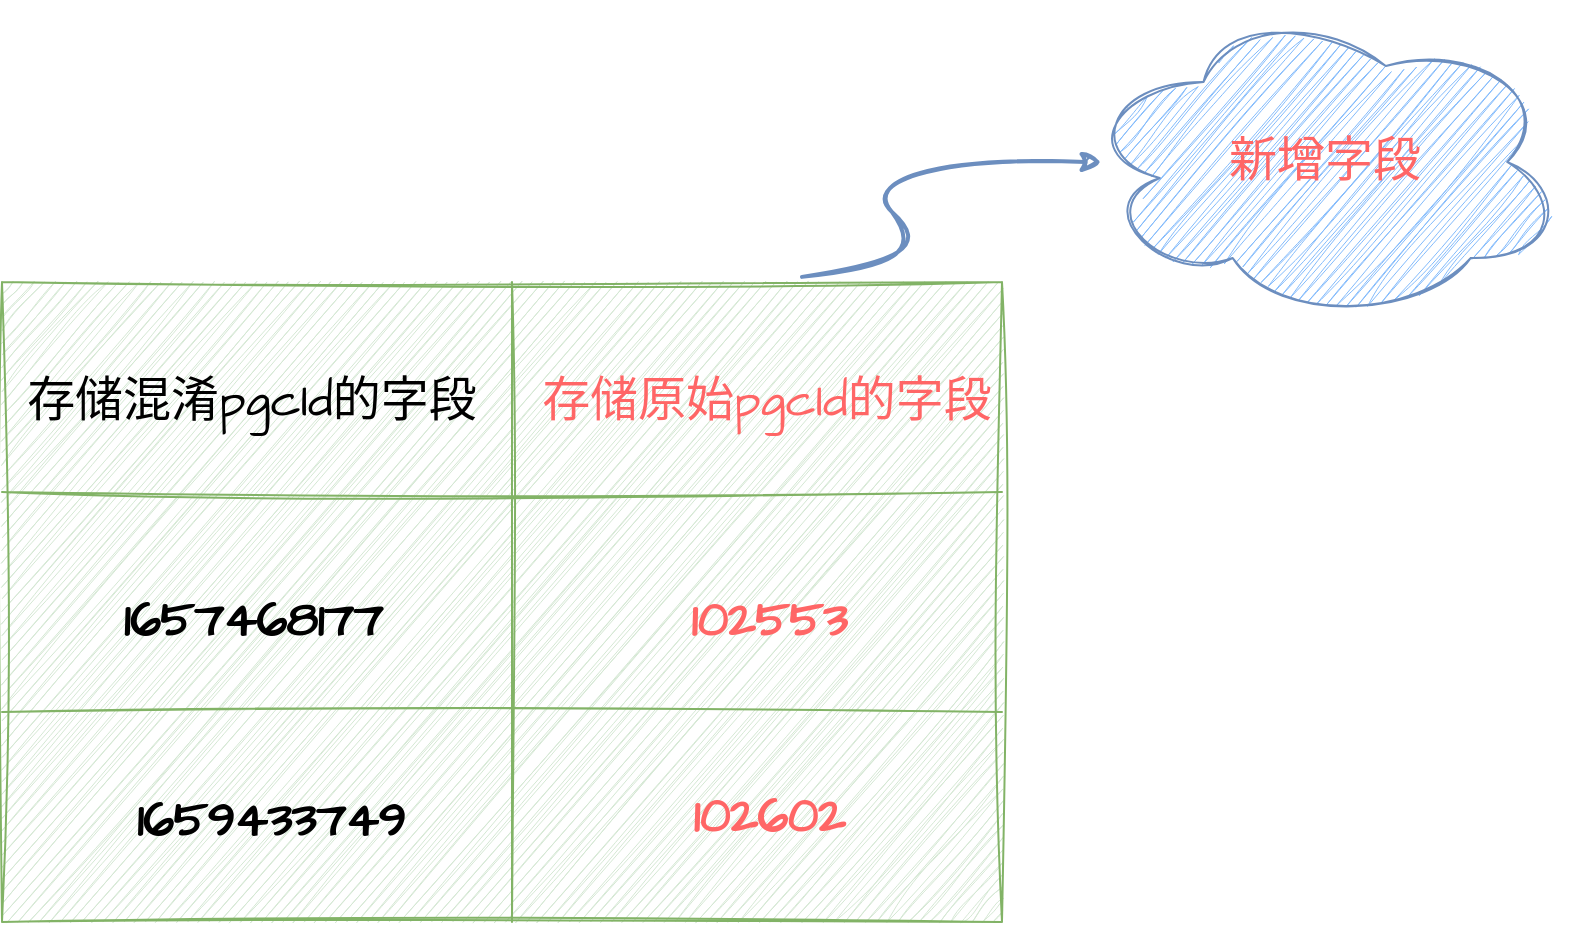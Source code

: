 <mxfile version="20.6.0" type="github">
  <diagram id="yhl7Gm-dPyubud74YQ2W" name="第 1 页">
    <mxGraphModel dx="1018" dy="732" grid="1" gridSize="10" guides="1" tooltips="1" connect="1" arrows="1" fold="1" page="1" pageScale="1" pageWidth="827" pageHeight="1169" math="0" shadow="0">
      <root>
        <mxCell id="0" />
        <mxCell id="1" parent="0" />
        <mxCell id="E4Qt2kBJ6KLRx3LFfBMv-45" value="" style="rounded=0;whiteSpace=wrap;html=1;sketch=1;hachureGap=4;jiggle=2;fontFamily=Architects Daughter;fontSource=https%3A%2F%2Ffonts.googleapis.com%2Fcss%3Ffamily%3DArchitects%2BDaughter;fontSize=20;fillColor=#d5e8d4;strokeColor=#82b366;" vertex="1" parent="1">
          <mxGeometry x="220" y="320" width="500" height="320" as="geometry" />
        </mxCell>
        <mxCell id="E4Qt2kBJ6KLRx3LFfBMv-46" value="" style="line;strokeWidth=1;direction=south;html=1;sketch=1;hachureGap=4;jiggle=2;fontFamily=Architects Daughter;fontSource=https%3A%2F%2Ffonts.googleapis.com%2Fcss%3Ffamily%3DArchitects%2BDaughter;fontSize=20;strokeColor=#82b366;fillColor=#d5e8d4;" vertex="1" parent="1">
          <mxGeometry x="470" y="320" width="10" height="320" as="geometry" />
        </mxCell>
        <mxCell id="E4Qt2kBJ6KLRx3LFfBMv-48" value="" style="line;strokeWidth=1;html=1;perimeter=backbonePerimeter;points=[];outlineConnect=0;sketch=1;hachureGap=4;jiggle=2;fontFamily=Architects Daughter;fontSource=https%3A%2F%2Ffonts.googleapis.com%2Fcss%3Ffamily%3DArchitects%2BDaughter;fontSize=20;strokeColor=#82b366;fillColor=#d5e8d4;" vertex="1" parent="1">
          <mxGeometry x="220" y="420" width="500" height="10" as="geometry" />
        </mxCell>
        <mxCell id="E4Qt2kBJ6KLRx3LFfBMv-49" value="&lt;font style=&quot;font-size: 24px;&quot;&gt;存储混淆pgcId的字段&lt;/font&gt;" style="text;html=1;strokeColor=none;fillColor=none;align=center;verticalAlign=middle;whiteSpace=wrap;rounded=0;sketch=1;hachureGap=4;jiggle=2;strokeWidth=1;fontFamily=Architects Daughter;fontSource=https%3A%2F%2Ffonts.googleapis.com%2Fcss%3Ffamily%3DArchitects%2BDaughter;fontSize=20;" vertex="1" parent="1">
          <mxGeometry x="230" y="350" width="230" height="60" as="geometry" />
        </mxCell>
        <mxCell id="E4Qt2kBJ6KLRx3LFfBMv-52" value="&lt;font color=&quot;#ff6666&quot; style=&quot;font-size: 24px;&quot;&gt;存储原始pgcId的字段&lt;/font&gt;" style="text;html=1;strokeColor=none;fillColor=none;align=center;verticalAlign=middle;whiteSpace=wrap;rounded=0;sketch=1;hachureGap=4;jiggle=2;strokeWidth=1;fontFamily=Architects Daughter;fontSource=https%3A%2F%2Ffonts.googleapis.com%2Fcss%3Ffamily%3DArchitects%2BDaughter;fontSize=20;" vertex="1" parent="1">
          <mxGeometry x="485" y="350" width="235" height="60" as="geometry" />
        </mxCell>
        <mxCell id="E4Qt2kBJ6KLRx3LFfBMv-53" value="" style="line;strokeWidth=1;html=1;perimeter=backbonePerimeter;points=[];outlineConnect=0;sketch=1;hachureGap=4;jiggle=2;fontFamily=Architects Daughter;fontSource=https%3A%2F%2Ffonts.googleapis.com%2Fcss%3Ffamily%3DArchitects%2BDaughter;fontSize=20;strokeColor=#82b366;fillColor=#d5e8d4;" vertex="1" parent="1">
          <mxGeometry x="220" y="530" width="500" height="10" as="geometry" />
        </mxCell>
        <mxCell id="E4Qt2kBJ6KLRx3LFfBMv-54" value="&lt;font color=&quot;#ff6666&quot;&gt;102553&lt;/font&gt;" style="text;strokeColor=none;fillColor=none;html=1;fontSize=24;fontStyle=1;verticalAlign=middle;align=center;sketch=1;hachureGap=4;jiggle=2;strokeWidth=1;fontFamily=Architects Daughter;fontSource=https%3A%2F%2Ffonts.googleapis.com%2Fcss%3Ffamily%3DArchitects%2BDaughter;" vertex="1" parent="1">
          <mxGeometry x="552.5" y="470" width="100" height="40" as="geometry" />
        </mxCell>
        <mxCell id="E4Qt2kBJ6KLRx3LFfBMv-55" value="&lt;font color=&quot;#ff6666&quot;&gt;102602&lt;/font&gt;" style="text;strokeColor=none;fillColor=none;html=1;fontSize=24;fontStyle=1;verticalAlign=middle;align=center;sketch=1;hachureGap=4;jiggle=2;strokeWidth=1;fontFamily=Architects Daughter;fontSource=https%3A%2F%2Ffonts.googleapis.com%2Fcss%3Ffamily%3DArchitects%2BDaughter;" vertex="1" parent="1">
          <mxGeometry x="552.5" y="567.5" width="100" height="40" as="geometry" />
        </mxCell>
        <mxCell id="E4Qt2kBJ6KLRx3LFfBMv-56" value="1659433749" style="text;strokeColor=none;fillColor=none;html=1;fontSize=24;fontStyle=1;verticalAlign=middle;align=center;sketch=1;hachureGap=4;jiggle=2;strokeWidth=1;fontFamily=Architects Daughter;fontSource=https%3A%2F%2Ffonts.googleapis.com%2Fcss%3Ffamily%3DArchitects%2BDaughter;" vertex="1" parent="1">
          <mxGeometry x="294" y="567.5" width="120" height="45" as="geometry" />
        </mxCell>
        <mxCell id="E4Qt2kBJ6KLRx3LFfBMv-57" value="1657468177" style="text;strokeColor=none;fillColor=none;html=1;fontSize=24;fontStyle=1;verticalAlign=middle;align=center;sketch=1;hachureGap=4;jiggle=2;strokeWidth=1;fontFamily=Architects Daughter;fontSource=https%3A%2F%2Ffonts.googleapis.com%2Fcss%3Ffamily%3DArchitects%2BDaughter;" vertex="1" parent="1">
          <mxGeometry x="295" y="470" width="100" height="40" as="geometry" />
        </mxCell>
        <mxCell id="E4Qt2kBJ6KLRx3LFfBMv-58" value="&lt;font color=&quot;#ff6666&quot;&gt;新增字段&lt;/font&gt;" style="ellipse;shape=cloud;whiteSpace=wrap;html=1;sketch=1;hachureGap=4;jiggle=2;strokeColor=#6c8ebf;strokeWidth=1;fontFamily=Architects Daughter;fontSource=https%3A%2F%2Ffonts.googleapis.com%2Fcss%3Ffamily%3DArchitects%2BDaughter;fontSize=24;fillColor=#83BBFC;" vertex="1" parent="1">
          <mxGeometry x="760" y="180" width="243" height="160" as="geometry" />
        </mxCell>
        <mxCell id="E4Qt2kBJ6KLRx3LFfBMv-59" value="" style="curved=1;endArrow=classic;html=1;rounded=0;sketch=1;hachureGap=4;jiggle=2;fontFamily=Architects Daughter;fontSource=https%3A%2F%2Ffonts.googleapis.com%2Fcss%3Ffamily%3DArchitects%2BDaughter;fontSize=24;fontColor=#FF6666;exitX=0.8;exitY=-0.008;exitDx=0;exitDy=0;exitPerimeter=0;strokeWidth=2;fillColor=#dae8fc;strokeColor=#6c8ebf;shadow=0;" edge="1" parent="1" source="E4Qt2kBJ6KLRx3LFfBMv-45">
          <mxGeometry width="50" height="50" relative="1" as="geometry">
            <mxPoint x="640" y="310" as="sourcePoint" />
            <mxPoint x="770" y="260" as="targetPoint" />
            <Array as="points">
              <mxPoint x="690" y="310" />
              <mxPoint x="640" y="260" />
            </Array>
          </mxGeometry>
        </mxCell>
      </root>
    </mxGraphModel>
  </diagram>
</mxfile>
